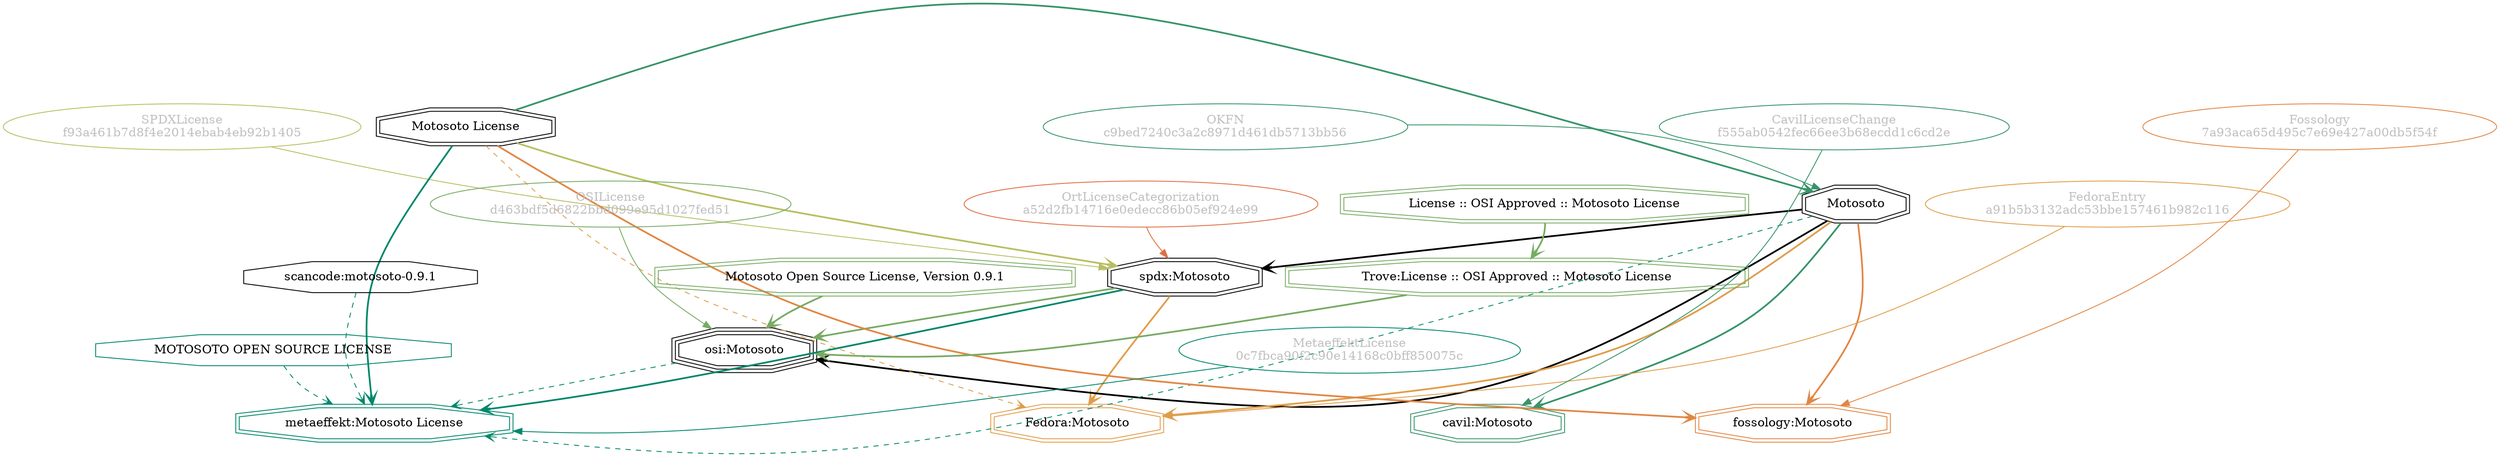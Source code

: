 strict digraph {
    node [shape=box];
    graph [splines=curved];
    2957 [label="SPDXLicense\nf93a461b7d8f4e2014ebab4eb92b1405"
         ,fontcolor=gray
         ,color="#b8bf62"
         ,fillcolor="beige;1"
         ,shape=ellipse];
    2958 [label="spdx:Motosoto"
         ,shape=doubleoctagon];
    2959 [label=Motosoto
         ,shape=doubleoctagon];
    2960 [label="Motosoto License"
         ,shape=doubleoctagon];
    5171 [label="OSILicense\nd463bdf5d6822bbd099e95d1027fed51"
         ,fontcolor=gray
         ,color="#78ab63"
         ,fillcolor="beige;1"
         ,shape=ellipse];
    5172 [label="osi:Motosoto"
         ,shape=tripleoctagon];
    5173 [label="Motosoto Open Source License, Version 0.9.1"
         ,color="#78ab63"
         ,shape=doubleoctagon];
    5174 [label="Trove:License :: OSI Approved :: Motosoto License"
         ,color="#78ab63"
         ,shape=doubleoctagon];
    5175 [label="License :: OSI Approved :: Motosoto License"
         ,color="#78ab63"
         ,shape=doubleoctagon];
    8163 [label="FedoraEntry\na91b5b3132adc53bbe157461b982c116"
         ,fontcolor=gray
         ,color="#e09d4b"
         ,fillcolor="beige;1"
         ,shape=ellipse];
    8164 [label="Fedora:Motosoto"
         ,color="#e09d4b"
         ,shape=doubleoctagon];
    19440 [label="scancode:motosoto-0.9.1"
          ,shape=octagon];
    26666 [label="Fossology\n7a93aca65d495c7e69e427a00db5f54f"
          ,fontcolor=gray
          ,color="#e18745"
          ,fillcolor="beige;1"
          ,shape=ellipse];
    26667 [label="fossology:Motosoto"
          ,color="#e18745"
          ,shape=doubleoctagon];
    28337 [label="OKFN\nc9bed7240c3a2c8971d461db5713bb56"
          ,fontcolor=gray
          ,color="#379469"
          ,fillcolor="beige;1"
          ,shape=ellipse];
    35082 [label="OrtLicenseCategorization\na52d2fb14716e0edecc86b05ef924e99"
          ,fontcolor=gray
          ,color="#e06f45"
          ,fillcolor="beige;1"
          ,shape=ellipse];
    37184 [label="CavilLicenseChange\nf555ab0542fec66ee3b68ecdd1c6cd2e"
          ,fontcolor=gray
          ,color="#379469"
          ,fillcolor="beige;1"
          ,shape=ellipse];
    37185 [label="cavil:Motosoto"
          ,color="#379469"
          ,shape=doubleoctagon];
    44851 [label="MetaeffektLicense\n0c7fbca90f2c90e14168c0bff850075c"
          ,fontcolor=gray
          ,color="#00876c"
          ,fillcolor="beige;1"
          ,shape=ellipse];
    44852 [label="metaeffekt:Motosoto License"
          ,color="#00876c"
          ,shape=doubleoctagon];
    44853 [label="MOTOSOTO OPEN SOURCE LICENSE"
          ,color="#00876c"
          ,shape=octagon];
    2957 -> 2958 [weight=0.5
                 ,color="#b8bf62"];
    2958 -> 5172 [style=bold
                 ,arrowhead=vee
                 ,weight=0.7
                 ,color="#78ab63"];
    2958 -> 8164 [style=bold
                 ,arrowhead=vee
                 ,weight=0.7
                 ,color="#e09d4b"];
    2958 -> 44852 [style=bold
                  ,arrowhead=vee
                  ,weight=0.7
                  ,color="#00876c"];
    2959 -> 2958 [style=bold
                 ,arrowhead=vee
                 ,weight=0.7];
    2959 -> 5172 [style=bold
                 ,arrowhead=vee
                 ,weight=0.7];
    2959 -> 8164 [style=bold
                 ,arrowhead=vee
                 ,weight=0.7
                 ,color="#e09d4b"];
    2959 -> 8164 [style=bold
                 ,arrowhead=vee
                 ,weight=0.7
                 ,color="#e09d4b"];
    2959 -> 26667 [style=bold
                  ,arrowhead=vee
                  ,weight=0.7
                  ,color="#e18745"];
    2959 -> 37185 [style=bold
                  ,arrowhead=vee
                  ,weight=0.7
                  ,color="#379469"];
    2959 -> 37185 [style=bold
                  ,arrowhead=vee
                  ,weight=0.7
                  ,color="#379469"];
    2959 -> 44852 [style=dashed
                  ,arrowhead=vee
                  ,weight=0.5
                  ,color="#00876c"];
    2960 -> 2958 [style=bold
                 ,arrowhead=vee
                 ,weight=0.7
                 ,color="#b8bf62"];
    2960 -> 2959 [style=bold
                 ,arrowhead=vee
                 ,weight=0.7
                 ,color="#379469"];
    2960 -> 8164 [style=dashed
                 ,arrowhead=vee
                 ,weight=0.5
                 ,color="#e09d4b"];
    2960 -> 26667 [style=bold
                  ,arrowhead=vee
                  ,weight=0.7
                  ,color="#e18745"];
    2960 -> 44852 [style=bold
                  ,arrowhead=vee
                  ,weight=0.7
                  ,color="#00876c"];
    2960 -> 44852 [style=bold
                  ,arrowhead=vee
                  ,weight=0.7
                  ,color="#00876c"];
    5171 -> 5172 [weight=0.5
                 ,color="#78ab63"];
    5172 -> 44852 [style=dashed
                  ,arrowhead=vee
                  ,weight=0.5
                  ,color="#00876c"];
    5173 -> 5172 [style=bold
                 ,arrowhead=vee
                 ,weight=0.7
                 ,color="#78ab63"];
    5174 -> 5172 [style=bold
                 ,arrowhead=vee
                 ,weight=0.7
                 ,color="#78ab63"];
    5175 -> 5174 [style=bold
                 ,arrowhead=vee
                 ,weight=0.7
                 ,color="#78ab63"];
    8163 -> 8164 [weight=0.5
                 ,color="#e09d4b"];
    19440 -> 44852 [style=dashed
                   ,arrowhead=vee
                   ,weight=0.5
                   ,color="#00876c"];
    26666 -> 26667 [weight=0.5
                   ,color="#e18745"];
    28337 -> 2959 [weight=0.5
                  ,color="#379469"];
    35082 -> 2958 [weight=0.5
                  ,color="#e06f45"];
    37184 -> 37185 [weight=0.5
                   ,color="#379469"];
    44851 -> 44852 [weight=0.5
                   ,color="#00876c"];
    44853 -> 44852 [style=dashed
                   ,arrowhead=vee
                   ,weight=0.5
                   ,color="#00876c"];
}
